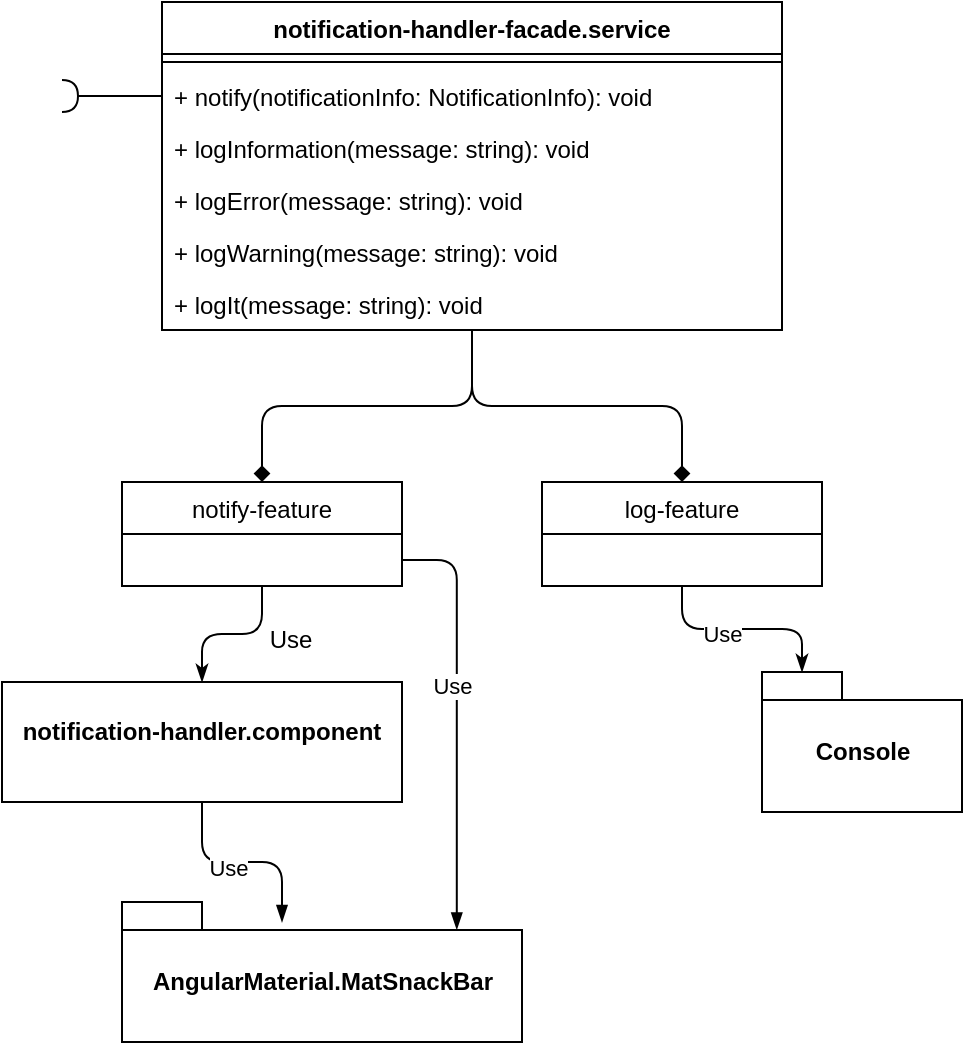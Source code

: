 <mxfile version="13.1.3">
    <diagram id="6hGFLwfOUW9BJ-s0fimq" name="Page-1">
        <mxGraphModel dx="513" dy="396" grid="0" gridSize="10" guides="1" tooltips="1" connect="1" arrows="1" fold="1" page="1" pageScale="1" pageWidth="850" pageHeight="1100" math="0" shadow="0">
            <root>
                <mxCell id="0"/>
                <mxCell id="1" parent="0"/>
                <mxCell id="29" value="" style="edgeStyle=elbowEdgeStyle;elbow=vertical;endArrow=diamond;html=1;endFill=1;" parent="1" source="6" target="12" edge="1">
                    <mxGeometry width="50" height="50" relative="1" as="geometry">
                        <mxPoint x="250" y="360" as="sourcePoint"/>
                        <mxPoint x="300" y="310" as="targetPoint"/>
                    </mxGeometry>
                </mxCell>
                <mxCell id="30" value="" style="edgeStyle=elbowEdgeStyle;elbow=vertical;endArrow=diamond;html=1;endFill=1;entryX=0.5;entryY=0;entryDx=0;entryDy=0;" parent="1" source="6" target="16" edge="1">
                    <mxGeometry width="50" height="50" relative="1" as="geometry">
                        <mxPoint x="275" y="264" as="sourcePoint"/>
                        <mxPoint x="170" y="340" as="targetPoint"/>
                    </mxGeometry>
                </mxCell>
                <mxCell id="12" value="notify-feature" style="swimlane;fontStyle=0;childLayout=stackLayout;horizontal=1;startSize=26;fillColor=none;horizontalStack=0;resizeParent=1;resizeParentMax=0;resizeLast=0;collapsible=1;marginBottom=0;" parent="1" vertex="1">
                    <mxGeometry x="90" y="330" width="140" height="52" as="geometry"/>
                </mxCell>
                <mxCell id="16" value="log-feature" style="swimlane;fontStyle=0;childLayout=stackLayout;horizontal=1;startSize=26;fillColor=none;horizontalStack=0;resizeParent=1;resizeParentMax=0;resizeLast=0;collapsible=1;marginBottom=0;" parent="1" vertex="1">
                    <mxGeometry x="300" y="330" width="140" height="52" as="geometry"/>
                </mxCell>
                <mxCell id="6" value="notification-handler-facade.service" style="swimlane;fontStyle=1;align=center;verticalAlign=top;childLayout=stackLayout;horizontal=1;startSize=26;horizontalStack=0;resizeParent=1;resizeParentMax=0;resizeLast=0;collapsible=1;marginBottom=0;" parent="1" vertex="1">
                    <mxGeometry x="110" y="90" width="310" height="164" as="geometry">
                        <mxRectangle x="50" y="90" width="230" height="26" as="alternateBounds"/>
                    </mxGeometry>
                </mxCell>
                <mxCell id="8" value="" style="line;strokeWidth=1;fillColor=none;align=left;verticalAlign=middle;spacingTop=-1;spacingLeft=3;spacingRight=3;rotatable=0;labelPosition=right;points=[];portConstraint=eastwest;" parent="6" vertex="1">
                    <mxGeometry y="26" width="310" height="8" as="geometry"/>
                </mxCell>
                <mxCell id="9" value="+ notify(notificationInfo: NotificationInfo): void" style="text;strokeColor=none;fillColor=none;align=left;verticalAlign=top;spacingLeft=4;spacingRight=4;overflow=hidden;rotatable=0;points=[[0,0.5],[1,0.5]];portConstraint=eastwest;" parent="6" vertex="1">
                    <mxGeometry y="34" width="310" height="26" as="geometry"/>
                </mxCell>
                <mxCell id="20" value="+ logInformation(message: string): void" style="text;strokeColor=none;fillColor=none;align=left;verticalAlign=top;spacingLeft=4;spacingRight=4;overflow=hidden;rotatable=0;points=[[0,0.5],[1,0.5]];portConstraint=eastwest;" parent="6" vertex="1">
                    <mxGeometry y="60" width="310" height="26" as="geometry"/>
                </mxCell>
                <mxCell id="21" value="+ logError(message: string): void" style="text;strokeColor=none;fillColor=none;align=left;verticalAlign=top;spacingLeft=4;spacingRight=4;overflow=hidden;rotatable=0;points=[[0,0.5],[1,0.5]];portConstraint=eastwest;" parent="6" vertex="1">
                    <mxGeometry y="86" width="310" height="26" as="geometry"/>
                </mxCell>
                <mxCell id="22" value="+ logWarning(message: string): void" style="text;strokeColor=none;fillColor=none;align=left;verticalAlign=top;spacingLeft=4;spacingRight=4;overflow=hidden;rotatable=0;points=[[0,0.5],[1,0.5]];portConstraint=eastwest;" parent="6" vertex="1">
                    <mxGeometry y="112" width="310" height="26" as="geometry"/>
                </mxCell>
                <mxCell id="23" value="+ logIt(message: string): void" style="text;strokeColor=none;fillColor=none;align=left;verticalAlign=top;spacingLeft=4;spacingRight=4;overflow=hidden;rotatable=0;points=[[0,0.5],[1,0.5]];portConstraint=eastwest;" parent="6" vertex="1">
                    <mxGeometry y="138" width="310" height="26" as="geometry"/>
                </mxCell>
                <mxCell id="33" value="&lt;p style=&quot;margin: 0px ; margin-top: 4px ; text-align: center&quot;&gt;&lt;br&gt;&lt;b&gt;notification-handler.component&lt;/b&gt;&lt;br&gt;&lt;/p&gt;" style="verticalAlign=top;align=left;overflow=fill;fontSize=12;fontFamily=Helvetica;html=1;" vertex="1" parent="1">
                    <mxGeometry x="30" y="430" width="200" height="60" as="geometry"/>
                </mxCell>
                <mxCell id="38" value="" style="edgeStyle=elbowEdgeStyle;elbow=vertical;endArrow=classicThin;html=1;endFill=1;exitX=0.5;exitY=1;exitDx=0;exitDy=0;" edge="1" parent="1" source="12" target="33">
                    <mxGeometry width="50" height="50" relative="1" as="geometry">
                        <mxPoint x="275" y="264" as="sourcePoint"/>
                        <mxPoint x="170" y="340" as="targetPoint"/>
                    </mxGeometry>
                </mxCell>
                <mxCell id="39" value="" style="edgeStyle=elbowEdgeStyle;elbow=vertical;endArrow=classicThin;html=1;endFill=1;exitX=0.5;exitY=1;exitDx=0;exitDy=0;entryX=0;entryY=0;entryDx=20;entryDy=0;entryPerimeter=0;" edge="1" parent="1" source="16" target="47">
                    <mxGeometry width="50" height="50" relative="1" as="geometry">
                        <mxPoint x="170" y="392" as="sourcePoint"/>
                        <mxPoint x="140" y="440" as="targetPoint"/>
                    </mxGeometry>
                </mxCell>
                <mxCell id="43" value="Use" style="edgeLabel;html=1;align=center;verticalAlign=middle;resizable=0;points=[];" vertex="1" connectable="0" parent="39">
                    <mxGeometry x="-0.19" y="-2" relative="1" as="geometry">
                        <mxPoint as="offset"/>
                    </mxGeometry>
                </mxCell>
                <mxCell id="40" value="" style="edgeStyle=elbowEdgeStyle;elbow=vertical;endArrow=blockThin;html=1;endFill=1;exitX=0.5;exitY=1;exitDx=0;exitDy=0;entryX=0.4;entryY=0.143;entryDx=0;entryDy=0;entryPerimeter=0;" edge="1" parent="1" source="33" target="46">
                    <mxGeometry width="50" height="50" relative="1" as="geometry">
                        <mxPoint x="170" y="392" as="sourcePoint"/>
                        <mxPoint x="140" y="440" as="targetPoint"/>
                    </mxGeometry>
                </mxCell>
                <mxCell id="41" value="Use" style="edgeLabel;html=1;align=center;verticalAlign=middle;resizable=0;points=[];" vertex="1" connectable="0" parent="40">
                    <mxGeometry x="-0.15" y="-3" relative="1" as="geometry">
                        <mxPoint as="offset"/>
                    </mxGeometry>
                </mxCell>
                <mxCell id="42" value="Use" style="text;html=1;align=center;verticalAlign=middle;resizable=0;points=[];autosize=1;" vertex="1" parent="1">
                    <mxGeometry x="154" y="399" width="40" height="20" as="geometry"/>
                </mxCell>
                <mxCell id="44" value="" style="edgeStyle=elbowEdgeStyle;elbow=vertical;endArrow=blockThin;html=1;endFill=1;exitX=1;exitY=0.75;exitDx=0;exitDy=0;entryX=0.837;entryY=0.196;entryDx=0;entryDy=0;entryPerimeter=0;" edge="1" parent="1" source="12" target="46">
                    <mxGeometry width="50" height="50" relative="1" as="geometry">
                        <mxPoint x="140" y="500" as="sourcePoint"/>
                        <mxPoint x="275" y="540" as="targetPoint"/>
                        <Array as="points">
                            <mxPoint x="250" y="369"/>
                        </Array>
                    </mxGeometry>
                </mxCell>
                <mxCell id="45" value="Use" style="edgeLabel;html=1;align=center;verticalAlign=middle;resizable=0;points=[];" vertex="1" connectable="0" parent="44">
                    <mxGeometry x="-0.15" y="-3" relative="1" as="geometry">
                        <mxPoint as="offset"/>
                    </mxGeometry>
                </mxCell>
                <mxCell id="46" value="AngularMaterial.MatSnackBar" style="shape=folder;fontStyle=1;spacingTop=10;tabWidth=40;tabHeight=14;tabPosition=left;html=1;" vertex="1" parent="1">
                    <mxGeometry x="90" y="540" width="200" height="70" as="geometry"/>
                </mxCell>
                <mxCell id="47" value="Console" style="shape=folder;fontStyle=1;spacingTop=10;tabWidth=40;tabHeight=14;tabPosition=left;html=1;" vertex="1" parent="1">
                    <mxGeometry x="410" y="425" width="100" height="70" as="geometry"/>
                </mxCell>
                <mxCell id="49" value="" style="rounded=0;orthogonalLoop=1;jettySize=auto;html=1;endArrow=halfCircle;endFill=0;endSize=6;strokeWidth=1;exitX=0;exitY=0.5;exitDx=0;exitDy=0;" edge="1" parent="1" source="9">
                    <mxGeometry relative="1" as="geometry">
                        <mxPoint x="270" y="205" as="sourcePoint"/>
                        <mxPoint x="60" y="137" as="targetPoint"/>
                    </mxGeometry>
                </mxCell>
            </root>
        </mxGraphModel>
    </diagram>
</mxfile>

